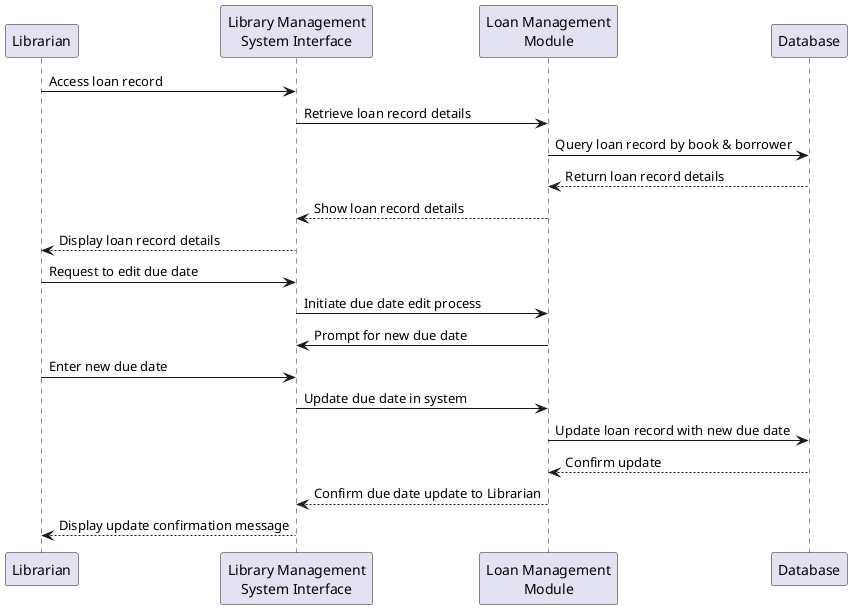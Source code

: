 @startuml
participant Librarian
participant "Library Management\nSystem Interface" as System
participant "Loan Management\nModule" as LoanModule
participant Database

Librarian -> System: Access loan record
System -> LoanModule: Retrieve loan record details
LoanModule -> Database: Query loan record by book & borrower
Database --> LoanModule: Return loan record details
LoanModule --> System: Show loan record details
System --> Librarian: Display loan record details

Librarian -> System: Request to edit due date
System -> LoanModule: Initiate due date edit process
LoanModule -> System: Prompt for new due date

Librarian -> System: Enter new due date
System -> LoanModule: Update due date in system
LoanModule -> Database: Update loan record with new due date
Database --> LoanModule: Confirm update
LoanModule --> System: Confirm due date update to Librarian
System --> Librarian: Display update confirmation message
@enduml